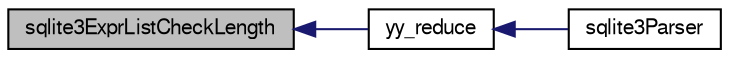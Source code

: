 digraph "sqlite3ExprListCheckLength"
{
  edge [fontname="FreeSans",fontsize="10",labelfontname="FreeSans",labelfontsize="10"];
  node [fontname="FreeSans",fontsize="10",shape=record];
  rankdir="LR";
  Node535176 [label="sqlite3ExprListCheckLength",height=0.2,width=0.4,color="black", fillcolor="grey75", style="filled", fontcolor="black"];
  Node535176 -> Node535177 [dir="back",color="midnightblue",fontsize="10",style="solid",fontname="FreeSans"];
  Node535177 [label="yy_reduce",height=0.2,width=0.4,color="black", fillcolor="white", style="filled",URL="$sqlite3_8c.html#a7c419a9b25711c666a9a2449ef377f14"];
  Node535177 -> Node535178 [dir="back",color="midnightblue",fontsize="10",style="solid",fontname="FreeSans"];
  Node535178 [label="sqlite3Parser",height=0.2,width=0.4,color="black", fillcolor="white", style="filled",URL="$sqlite3_8c.html#a0327d71a5fabe0b6a343d78a2602e72a"];
}
